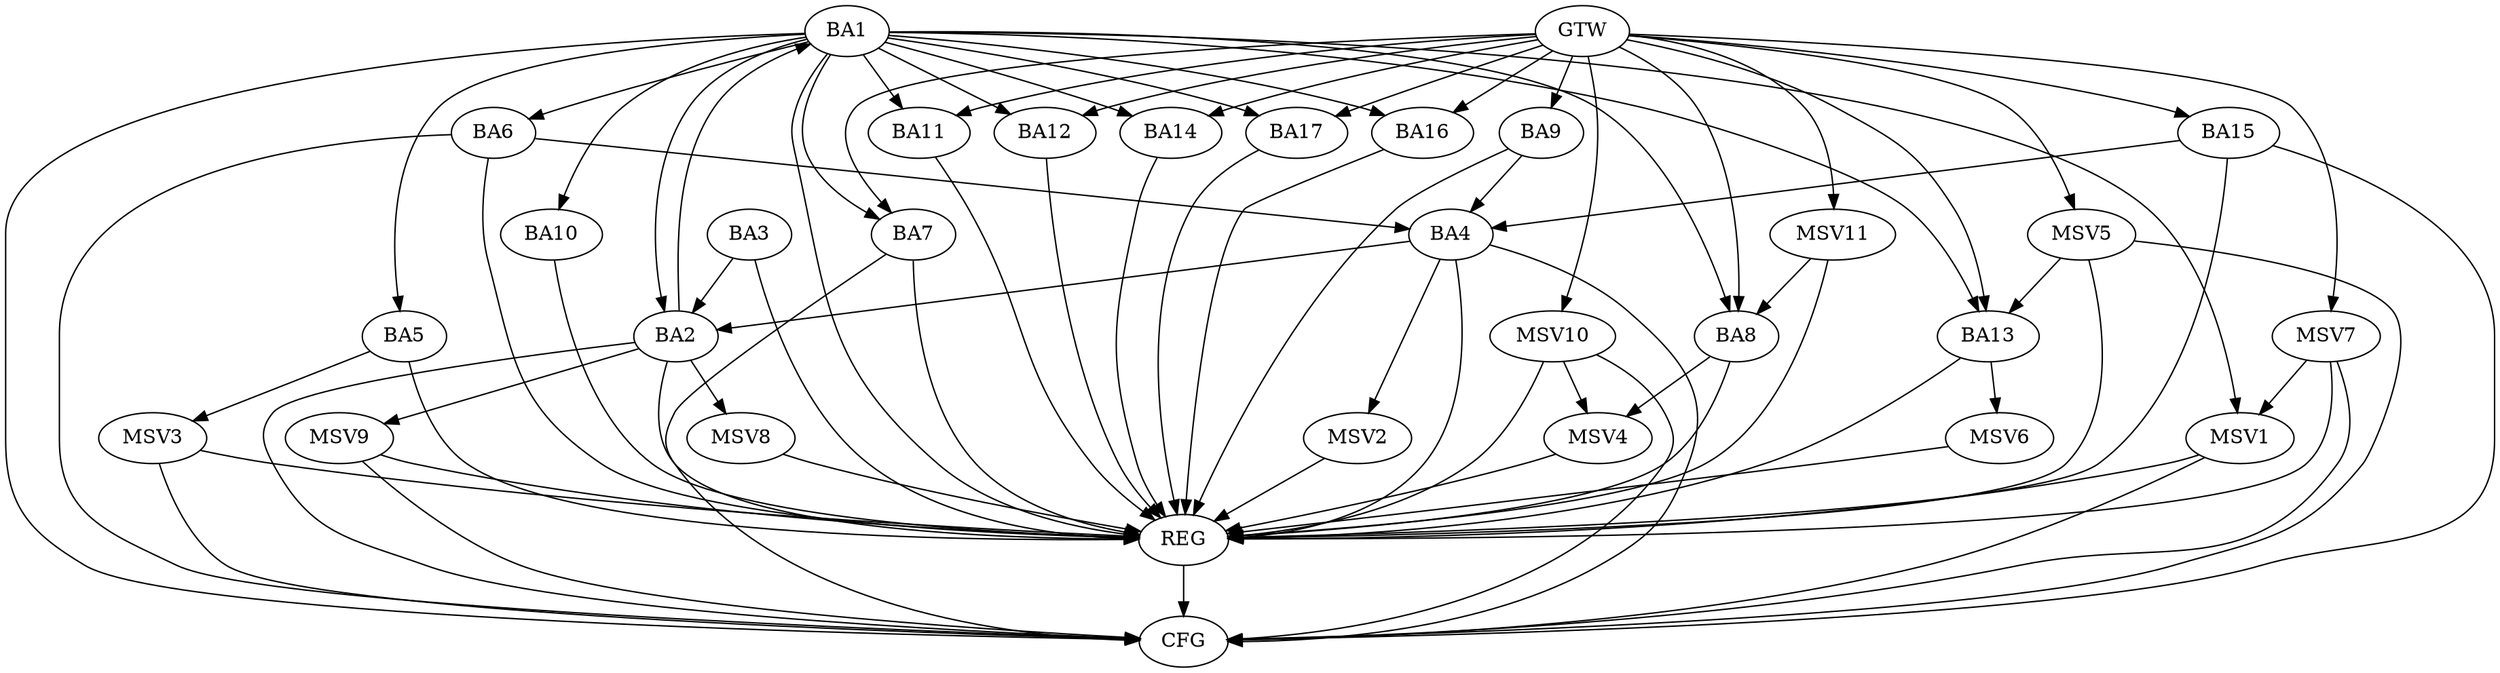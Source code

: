 strict digraph G {
  BA1 [ label="BA1" ];
  BA2 [ label="BA2" ];
  BA3 [ label="BA3" ];
  BA4 [ label="BA4" ];
  BA5 [ label="BA5" ];
  BA6 [ label="BA6" ];
  BA7 [ label="BA7" ];
  BA8 [ label="BA8" ];
  BA9 [ label="BA9" ];
  BA10 [ label="BA10" ];
  BA11 [ label="BA11" ];
  BA12 [ label="BA12" ];
  BA13 [ label="BA13" ];
  BA14 [ label="BA14" ];
  BA15 [ label="BA15" ];
  BA16 [ label="BA16" ];
  BA17 [ label="BA17" ];
  GTW [ label="GTW" ];
  REG [ label="REG" ];
  CFG [ label="CFG" ];
  MSV1 [ label="MSV1" ];
  MSV2 [ label="MSV2" ];
  MSV3 [ label="MSV3" ];
  MSV4 [ label="MSV4" ];
  MSV5 [ label="MSV5" ];
  MSV6 [ label="MSV6" ];
  MSV7 [ label="MSV7" ];
  MSV8 [ label="MSV8" ];
  MSV9 [ label="MSV9" ];
  MSV10 [ label="MSV10" ];
  MSV11 [ label="MSV11" ];
  BA1 -> BA2;
  BA2 -> BA1;
  BA3 -> BA2;
  BA4 -> BA2;
  BA6 -> BA4;
  BA9 -> BA4;
  BA15 -> BA4;
  GTW -> BA7;
  GTW -> BA8;
  GTW -> BA9;
  GTW -> BA11;
  GTW -> BA12;
  GTW -> BA13;
  GTW -> BA14;
  GTW -> BA15;
  GTW -> BA16;
  GTW -> BA17;
  BA1 -> REG;
  BA2 -> REG;
  BA3 -> REG;
  BA4 -> REG;
  BA5 -> REG;
  BA6 -> REG;
  BA7 -> REG;
  BA8 -> REG;
  BA9 -> REG;
  BA10 -> REG;
  BA11 -> REG;
  BA12 -> REG;
  BA13 -> REG;
  BA14 -> REG;
  BA15 -> REG;
  BA16 -> REG;
  BA17 -> REG;
  BA4 -> CFG;
  BA1 -> CFG;
  BA15 -> CFG;
  BA2 -> CFG;
  BA7 -> CFG;
  BA6 -> CFG;
  REG -> CFG;
  BA1 -> BA14;
  BA1 -> BA16;
  BA1 -> BA13;
  BA1 -> BA8;
  BA1 -> BA10;
  BA1 -> BA6;
  BA1 -> BA17;
  BA1 -> BA7;
  BA1 -> BA12;
  BA1 -> BA11;
  BA1 -> BA5;
  BA1 -> MSV1;
  MSV1 -> REG;
  MSV1 -> CFG;
  BA4 -> MSV2;
  MSV2 -> REG;
  BA5 -> MSV3;
  MSV3 -> REG;
  MSV3 -> CFG;
  BA8 -> MSV4;
  MSV4 -> REG;
  MSV5 -> BA13;
  GTW -> MSV5;
  MSV5 -> REG;
  MSV5 -> CFG;
  BA13 -> MSV6;
  MSV6 -> REG;
  MSV7 -> MSV1;
  GTW -> MSV7;
  MSV7 -> REG;
  MSV7 -> CFG;
  BA2 -> MSV8;
  MSV8 -> REG;
  BA2 -> MSV9;
  MSV9 -> REG;
  MSV9 -> CFG;
  MSV10 -> MSV4;
  GTW -> MSV10;
  MSV10 -> REG;
  MSV10 -> CFG;
  MSV11 -> BA8;
  GTW -> MSV11;
  MSV11 -> REG;
}

